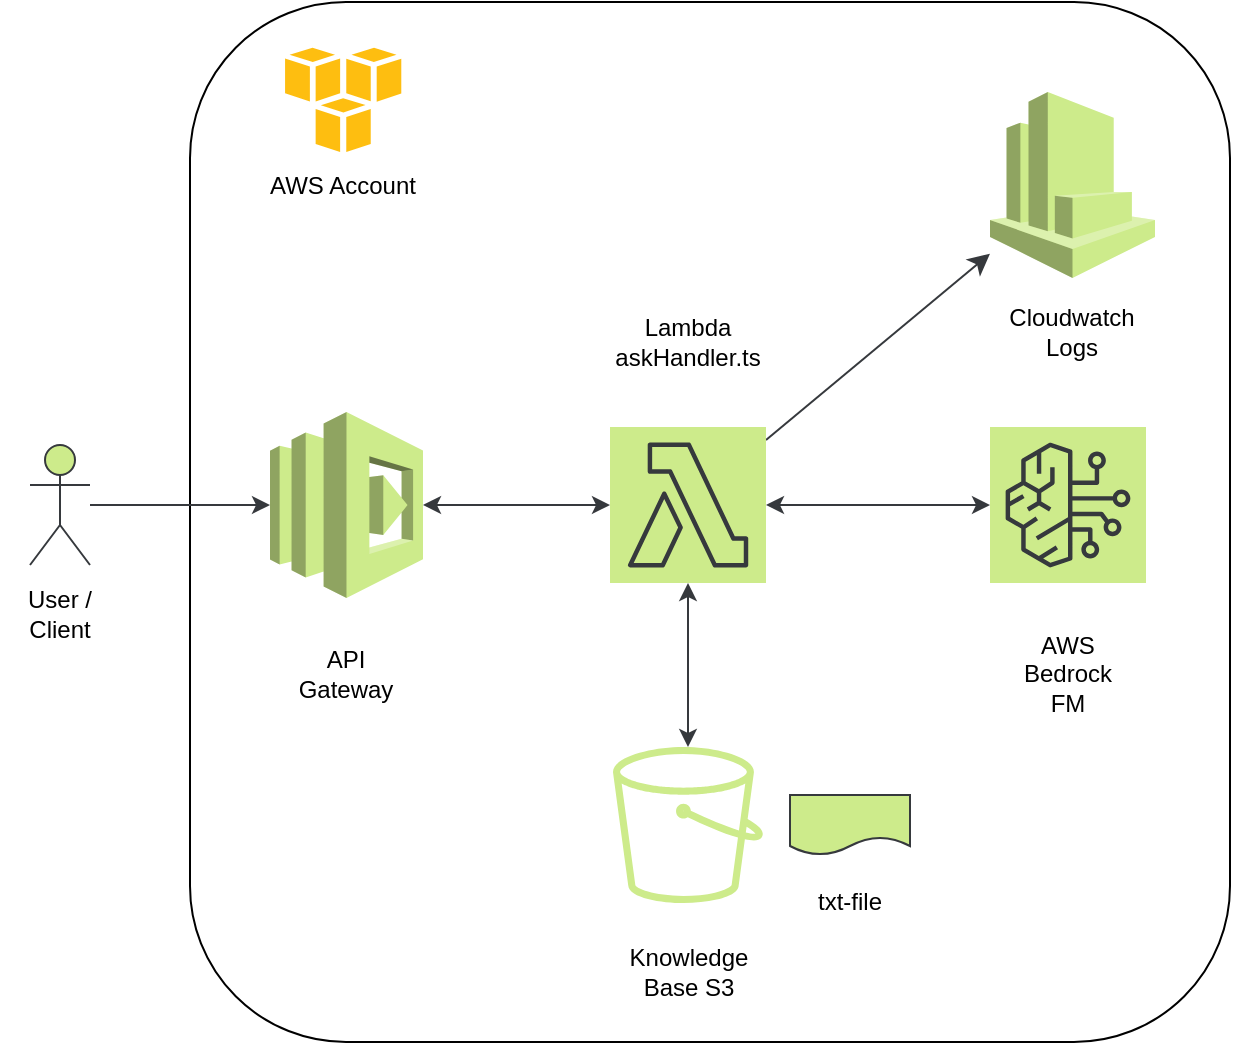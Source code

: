 <mxfile version="27.0.4">
  <diagram name="Page-1" id="ixHXviUHKyeQuD1ECfg4">
    <mxGraphModel dx="1569" dy="1070" grid="1" gridSize="10" guides="1" tooltips="1" connect="1" arrows="1" fold="1" page="1" pageScale="1" pageWidth="827" pageHeight="1169" math="0" shadow="0" adaptiveColors="auto">
      <root>
        <mxCell id="0" />
        <mxCell id="1" parent="0" />
        <mxCell id="g68nLsKJVKv4zj9MhQJH-3" value="" style="rounded=1;whiteSpace=wrap;html=1;" vertex="1" parent="1">
          <mxGeometry x="180" y="80" width="520" height="520" as="geometry" />
        </mxCell>
        <mxCell id="LC72kPAoT7Dx3wpLuAG9-14" style="edgeStyle=orthogonalEdgeStyle;rounded=1;orthogonalLoop=1;jettySize=auto;html=1;labelBackgroundColor=none;strokeColor=#36393d;fontColor=default;startArrow=classic;startFill=1;fillColor=#cdeb8b;" parent="1" source="LC72kPAoT7Dx3wpLuAG9-1" target="LC72kPAoT7Dx3wpLuAG9-2" edge="1">
          <mxGeometry relative="1" as="geometry" />
        </mxCell>
        <mxCell id="fgDgBC3W2hMn7ghvb9zu-1" style="edgeStyle=none;curved=1;rounded=0;orthogonalLoop=1;jettySize=auto;html=1;fontSize=12;startSize=8;endSize=8;fillColor=#cdeb8b;strokeColor=#36393d;" parent="1" source="LC72kPAoT7Dx3wpLuAG9-1" target="LC72kPAoT7Dx3wpLuAG9-18" edge="1">
          <mxGeometry relative="1" as="geometry" />
        </mxCell>
        <mxCell id="LC72kPAoT7Dx3wpLuAG9-1" value="" style="points=[[0,0,0],[0.25,0,0],[0.5,0,0],[0.75,0,0],[1,0,0],[0,1,0],[0.25,1,0],[0.5,1,0],[0.75,1,0],[1,1,0],[0,0.25,0],[0,0.5,0],[0,0.75,0],[1,0.25,0],[1,0.5,0],[1,0.75,0]];outlineConnect=0;fillColor=#cdeb8b;strokeColor=#36393d;dashed=0;verticalLabelPosition=bottom;verticalAlign=top;align=center;html=1;fontSize=12;fontStyle=0;aspect=fixed;shape=mxgraph.aws4.resourceIcon;resIcon=mxgraph.aws4.lambda;labelBackgroundColor=none;rounded=1;" parent="1" vertex="1">
          <mxGeometry x="390" y="292.5" width="78" height="78" as="geometry" />
        </mxCell>
        <mxCell id="LC72kPAoT7Dx3wpLuAG9-2" value="" style="outlineConnect=0;fillColor=#cdeb8b;strokeColor=#36393d;dashed=0;verticalLabelPosition=bottom;verticalAlign=top;align=center;html=1;fontSize=12;fontStyle=0;aspect=fixed;pointerEvents=1;shape=mxgraph.aws4.bucket;labelBackgroundColor=none;rounded=1;" parent="1" vertex="1">
          <mxGeometry x="391.5" y="452.5" width="75" height="78" as="geometry" />
        </mxCell>
        <mxCell id="LC72kPAoT7Dx3wpLuAG9-4" value="" style="points=[[0,0,0],[0.25,0,0],[0.5,0,0],[0.75,0,0],[1,0,0],[0,1,0],[0.25,1,0],[0.5,1,0],[0.75,1,0],[1,1,0],[0,0.25,0],[0,0.5,0],[0,0.75,0],[1,0.25,0],[1,0.5,0],[1,0.75,0]];outlineConnect=0;fillColor=#cdeb8b;strokeColor=#36393d;dashed=0;verticalLabelPosition=bottom;verticalAlign=top;align=center;html=1;fontSize=12;fontStyle=0;aspect=fixed;shape=mxgraph.aws4.resourceIcon;resIcon=mxgraph.aws4.bedrock;labelBackgroundColor=none;rounded=1;" parent="1" vertex="1">
          <mxGeometry x="580" y="292.5" width="78" height="78" as="geometry" />
        </mxCell>
        <mxCell id="LC72kPAoT7Dx3wpLuAG9-7" value="" style="outlineConnect=0;dashed=0;verticalLabelPosition=bottom;verticalAlign=top;align=center;html=1;shape=mxgraph.aws3.lambda;fillColor=#cdeb8b;labelBackgroundColor=none;strokeColor=#36393d;rounded=1;" parent="1" vertex="1">
          <mxGeometry x="220" y="285" width="76.5" height="93" as="geometry" />
        </mxCell>
        <mxCell id="LC72kPAoT7Dx3wpLuAG9-9" value="" style="shape=umlActor;verticalLabelPosition=bottom;verticalAlign=top;html=1;outlineConnect=0;labelBackgroundColor=none;fillColor=#cdeb8b;strokeColor=#36393d;rounded=1;" parent="1" vertex="1">
          <mxGeometry x="100" y="301.5" width="30" height="60" as="geometry" />
        </mxCell>
        <mxCell id="LC72kPAoT7Dx3wpLuAG9-12" style="edgeStyle=orthogonalEdgeStyle;rounded=1;orthogonalLoop=1;jettySize=auto;html=1;entryX=0;entryY=0.5;entryDx=0;entryDy=0;entryPerimeter=0;labelBackgroundColor=none;strokeColor=#36393d;fontColor=default;fillColor=#cdeb8b;" parent="1" source="LC72kPAoT7Dx3wpLuAG9-9" target="LC72kPAoT7Dx3wpLuAG9-7" edge="1">
          <mxGeometry relative="1" as="geometry">
            <Array as="points">
              <mxPoint x="180" y="332" />
              <mxPoint x="180" y="332" />
            </Array>
          </mxGeometry>
        </mxCell>
        <mxCell id="LC72kPAoT7Dx3wpLuAG9-13" style="edgeStyle=orthogonalEdgeStyle;rounded=1;orthogonalLoop=1;jettySize=auto;html=1;entryX=0;entryY=0.5;entryDx=0;entryDy=0;entryPerimeter=0;labelBackgroundColor=none;strokeColor=#36393d;fontColor=default;startArrow=classic;startFill=1;fillColor=#cdeb8b;" parent="1" source="LC72kPAoT7Dx3wpLuAG9-7" target="LC72kPAoT7Dx3wpLuAG9-1" edge="1">
          <mxGeometry relative="1" as="geometry" />
        </mxCell>
        <mxCell id="LC72kPAoT7Dx3wpLuAG9-17" style="edgeStyle=orthogonalEdgeStyle;rounded=1;orthogonalLoop=1;jettySize=auto;html=1;entryX=0;entryY=0.5;entryDx=0;entryDy=0;entryPerimeter=0;labelBackgroundColor=none;strokeColor=#36393d;fontColor=default;startArrow=classic;startFill=1;fillColor=#cdeb8b;" parent="1" source="LC72kPAoT7Dx3wpLuAG9-1" target="LC72kPAoT7Dx3wpLuAG9-4" edge="1">
          <mxGeometry relative="1" as="geometry" />
        </mxCell>
        <mxCell id="LC72kPAoT7Dx3wpLuAG9-18" value="" style="outlineConnect=0;dashed=0;verticalLabelPosition=bottom;verticalAlign=top;align=center;html=1;shape=mxgraph.aws3.cloudwatch;fillColor=#cdeb8b;labelBackgroundColor=none;strokeColor=#36393d;rounded=1;" parent="1" vertex="1">
          <mxGeometry x="580" y="125" width="82.5" height="93" as="geometry" />
        </mxCell>
        <mxCell id="LC72kPAoT7Dx3wpLuAG9-20" value="Cloudwatch Logs" style="text;html=1;align=center;verticalAlign=middle;whiteSpace=wrap;rounded=1;labelBackgroundColor=none;" parent="1" vertex="1">
          <mxGeometry x="591.25" y="230" width="60" height="30" as="geometry" />
        </mxCell>
        <mxCell id="LC72kPAoT7Dx3wpLuAG9-22" value="User / Client" style="text;html=1;align=center;verticalAlign=middle;whiteSpace=wrap;rounded=1;labelBackgroundColor=none;" parent="1" vertex="1">
          <mxGeometry x="85" y="370.5" width="60" height="30" as="geometry" />
        </mxCell>
        <mxCell id="LC72kPAoT7Dx3wpLuAG9-23" value="Lambda askHandler.ts" style="text;html=1;align=center;verticalAlign=middle;whiteSpace=wrap;rounded=1;labelBackgroundColor=none;" parent="1" vertex="1">
          <mxGeometry x="399" y="235" width="60" height="30" as="geometry" />
        </mxCell>
        <mxCell id="LC72kPAoT7Dx3wpLuAG9-24" value="Knowledge Base S3" style="text;html=1;align=center;verticalAlign=middle;whiteSpace=wrap;rounded=1;labelBackgroundColor=none;" parent="1" vertex="1">
          <mxGeometry x="384.5" y="545" width="89" height="40" as="geometry" />
        </mxCell>
        <mxCell id="fgDgBC3W2hMn7ghvb9zu-3" value="" style="shape=document;whiteSpace=wrap;html=1;boundedLbl=1;fillColor=#cdeb8b;strokeColor=#36393d;" parent="1" vertex="1">
          <mxGeometry x="480" y="476.5" width="60" height="30" as="geometry" />
        </mxCell>
        <mxCell id="fgDgBC3W2hMn7ghvb9zu-9" value="API Gateway" style="text;html=1;align=center;verticalAlign=middle;whiteSpace=wrap;rounded=0;" parent="1" vertex="1">
          <mxGeometry x="228.25" y="400.5" width="60" height="30" as="geometry" />
        </mxCell>
        <mxCell id="g68nLsKJVKv4zj9MhQJH-1" value="AWS Bedrock FM" style="text;html=1;align=center;verticalAlign=middle;whiteSpace=wrap;rounded=0;" vertex="1" parent="1">
          <mxGeometry x="589" y="400.5" width="60" height="30" as="geometry" />
        </mxCell>
        <mxCell id="g68nLsKJVKv4zj9MhQJH-2" value="txt-file" style="text;html=1;align=center;verticalAlign=middle;whiteSpace=wrap;rounded=0;" vertex="1" parent="1">
          <mxGeometry x="480" y="515" width="60" height="30" as="geometry" />
        </mxCell>
        <mxCell id="g68nLsKJVKv4zj9MhQJH-5" value="AWS Account" style="dashed=0;outlineConnect=0;html=1;align=center;labelPosition=center;verticalLabelPosition=bottom;verticalAlign=top;shape=mxgraph.weblogos.aws" vertex="1" parent="1">
          <mxGeometry x="224.65" y="100" width="63.6" height="58.4" as="geometry" />
        </mxCell>
      </root>
    </mxGraphModel>
  </diagram>
</mxfile>
